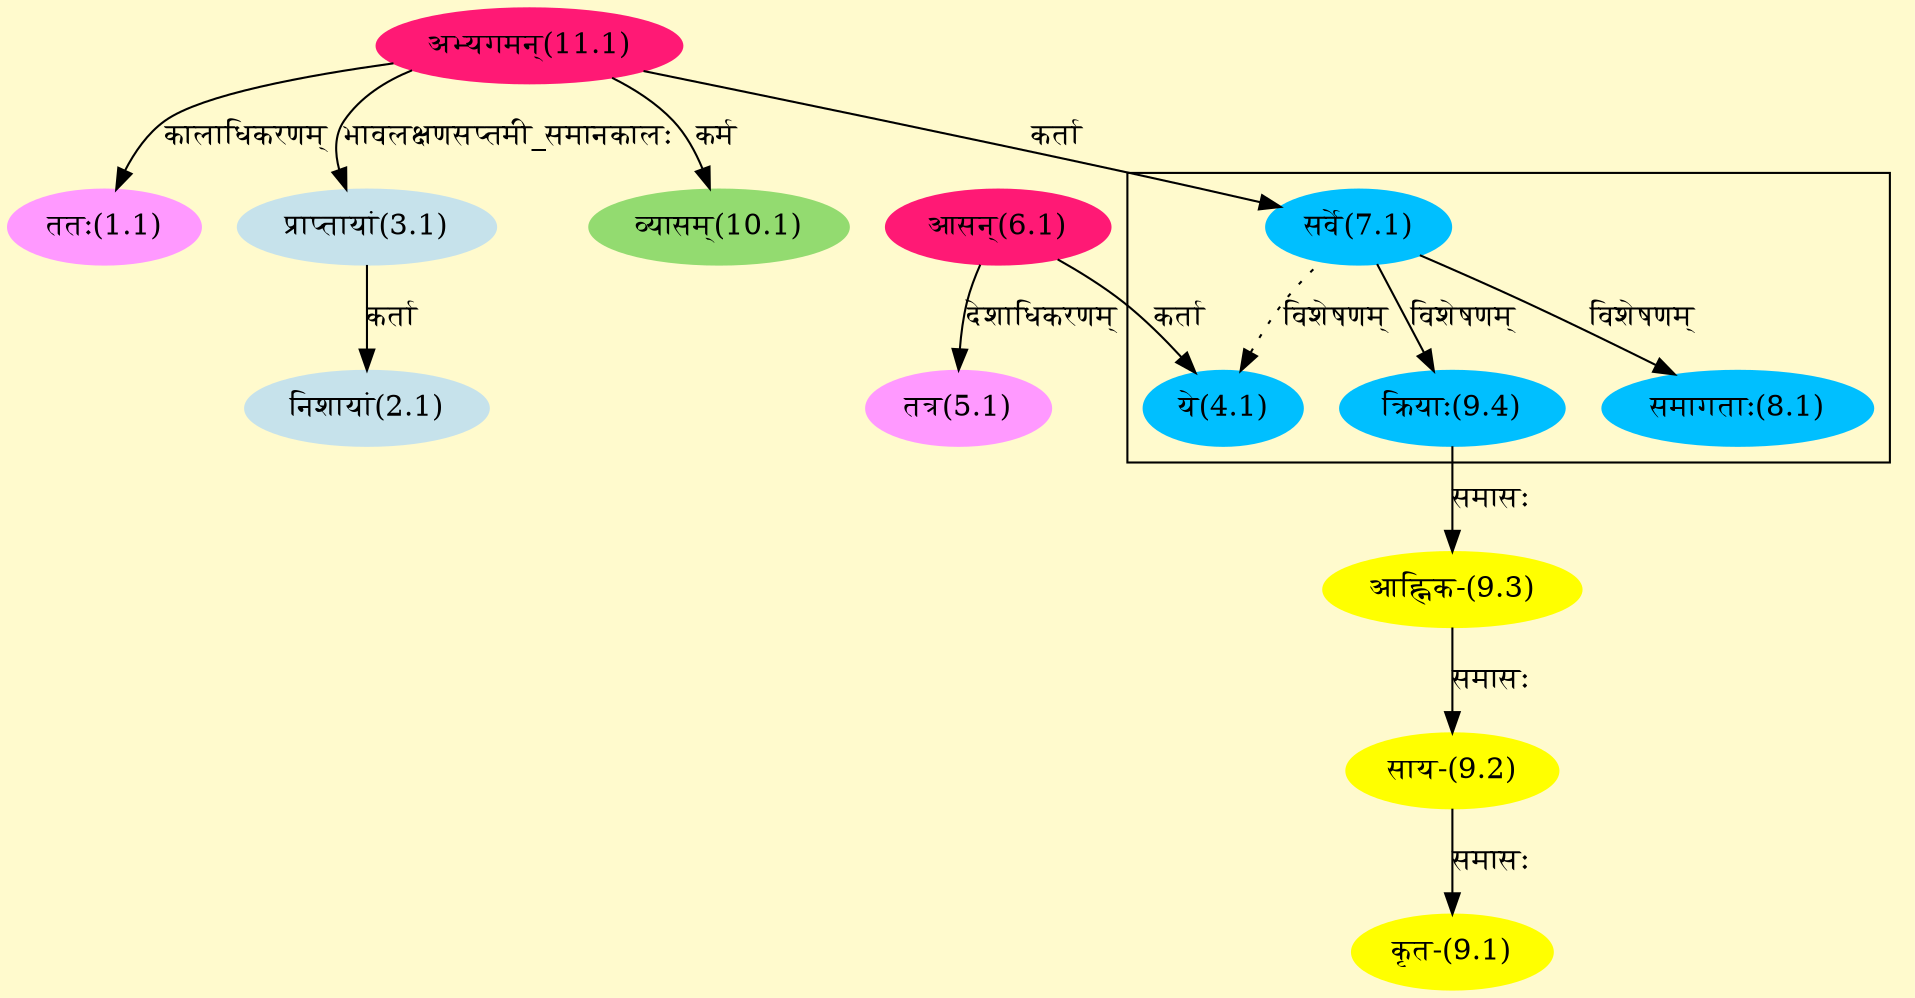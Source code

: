 digraph G{
rankdir=BT;
 compound=true;
 bgcolor="lemonchiffon1";

subgraph cluster_1{
Node4_1 [style=filled, color="#00BFFF" label = "ये(4.1)"]
Node7_1 [style=filled, color="#00BFFF" label = "सर्वे(7.1)"]
Node8_1 [style=filled, color="#00BFFF" label = "समागताः(8.1)"]
Node9_4 [style=filled, color="#00BFFF" label = "क्रियाः(9.4)"]

}
Node1_1 [style=filled, color="#FF99FF" label = "ततः(1.1)"]
Node11_1 [style=filled, color="#FF1975" label = "अभ्यगमन्(11.1)"]
Node2_1 [style=filled, color="#C6E2EB" label = "निशायां(2.1)"]
Node3_1 [style=filled, color="#C6E2EB" label = "प्राप्तायां(3.1)"]
Node4_1 [style=filled, color="#00BFFF" label = "ये(4.1)"]
Node6_1 [style=filled, color="#FF1975" label = "आसन्(6.1)"]
Node5_1 [style=filled, color="#FF99FF" label = "तत्र(5.1)"]
Node [style=filled, color="" label = "()"]
Node7_1 [style=filled, color="#00BFFF" label = "सर्वे(7.1)"]
Node9_1 [style=filled, color="#FFFF00" label = "कृत-(9.1)"]
Node9_2 [style=filled, color="#FFFF00" label = "साय-(9.2)"]
Node9_3 [style=filled, color="#FFFF00" label = "आह्निक-(9.3)"]
Node9_4 [style=filled, color="#00BFFF" label = "क्रियाः(9.4)"]
Node10_1 [style=filled, color="#93DB70" label = "व्यासम्(10.1)"]
/* Start of Relations section */

Node1_1 -> Node11_1 [  label="कालाधिकरणम्"  dir="back" ]
Node2_1 -> Node3_1 [  label="कर्ता"  dir="back" ]
Node3_1 -> Node11_1 [  label="भावलक्षणसप्तमी_समानकालः"  dir="back" ]
Node4_1 -> Node6_1 [  label="कर्ता"  dir="back" ]
Node4_1 -> Node7_1 [ style=dotted label="विशेषणम्"  dir="back" ]
Node5_1 -> Node6_1 [  label="देशाधिकरणम्"  dir="back" ]
Node7_1 -> Node11_1 [  label="कर्ता"  dir="back" ]
Node8_1 -> Node7_1 [  label="विशेषणम्"  dir="back" ]
Node9_1 -> Node9_2 [  label="समासः"  dir="back" ]
Node9_2 -> Node9_3 [  label="समासः"  dir="back" ]
Node9_3 -> Node9_4 [  label="समासः"  dir="back" ]
Node9_4 -> Node7_1 [  label="विशेषणम्"  dir="back" ]
Node10_1 -> Node11_1 [  label="कर्म"  dir="back" ]
}
